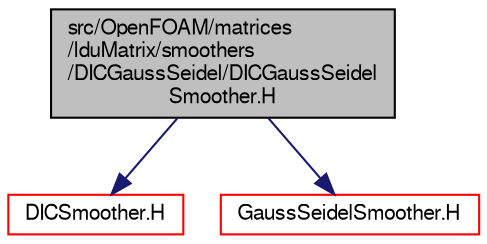 digraph "src/OpenFOAM/matrices/lduMatrix/smoothers/DICGaussSeidel/DICGaussSeidelSmoother.H"
{
  bgcolor="transparent";
  edge [fontname="FreeSans",fontsize="10",labelfontname="FreeSans",labelfontsize="10"];
  node [fontname="FreeSans",fontsize="10",shape=record];
  Node0 [label="src/OpenFOAM/matrices\l/lduMatrix/smoothers\l/DICGaussSeidel/DICGaussSeidel\lSmoother.H",height=0.2,width=0.4,color="black", fillcolor="grey75", style="filled", fontcolor="black"];
  Node0 -> Node1 [color="midnightblue",fontsize="10",style="solid",fontname="FreeSans"];
  Node1 [label="DICSmoother.H",height=0.2,width=0.4,color="red",URL="$a10757.html"];
  Node0 -> Node132 [color="midnightblue",fontsize="10",style="solid",fontname="FreeSans"];
  Node132 [label="GaussSeidelSmoother.H",height=0.2,width=0.4,color="red",URL="$a10787.html"];
}
